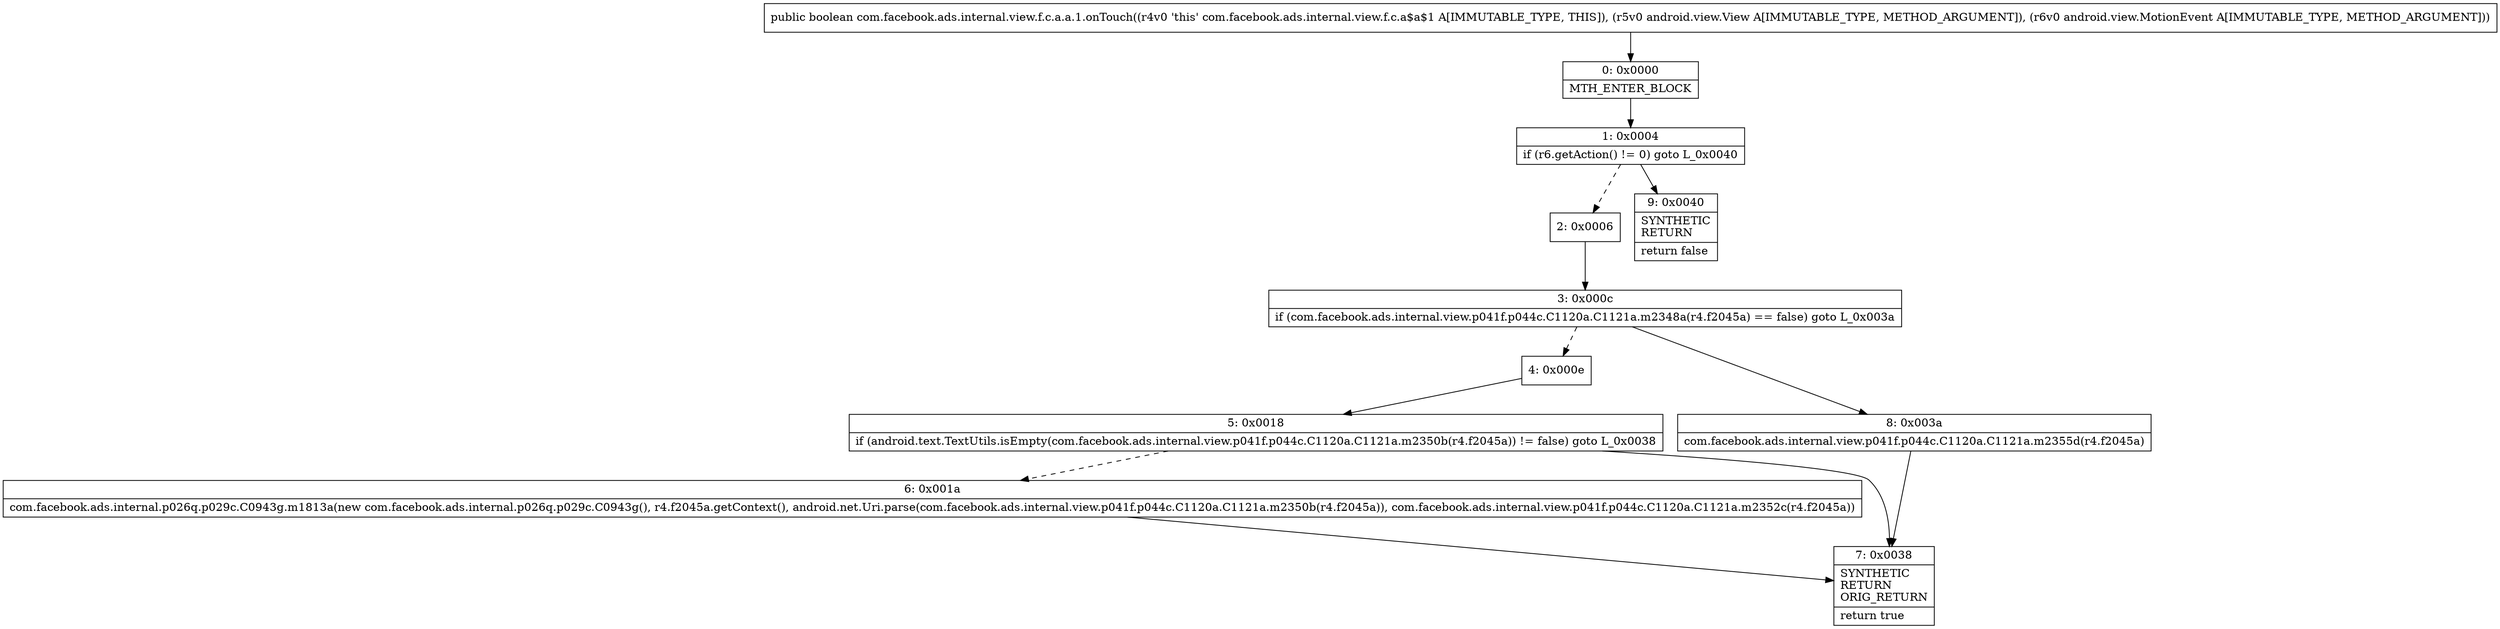 digraph "CFG forcom.facebook.ads.internal.view.f.c.a.a.1.onTouch(Landroid\/view\/View;Landroid\/view\/MotionEvent;)Z" {
Node_0 [shape=record,label="{0\:\ 0x0000|MTH_ENTER_BLOCK\l}"];
Node_1 [shape=record,label="{1\:\ 0x0004|if (r6.getAction() != 0) goto L_0x0040\l}"];
Node_2 [shape=record,label="{2\:\ 0x0006}"];
Node_3 [shape=record,label="{3\:\ 0x000c|if (com.facebook.ads.internal.view.p041f.p044c.C1120a.C1121a.m2348a(r4.f2045a) == false) goto L_0x003a\l}"];
Node_4 [shape=record,label="{4\:\ 0x000e}"];
Node_5 [shape=record,label="{5\:\ 0x0018|if (android.text.TextUtils.isEmpty(com.facebook.ads.internal.view.p041f.p044c.C1120a.C1121a.m2350b(r4.f2045a)) != false) goto L_0x0038\l}"];
Node_6 [shape=record,label="{6\:\ 0x001a|com.facebook.ads.internal.p026q.p029c.C0943g.m1813a(new com.facebook.ads.internal.p026q.p029c.C0943g(), r4.f2045a.getContext(), android.net.Uri.parse(com.facebook.ads.internal.view.p041f.p044c.C1120a.C1121a.m2350b(r4.f2045a)), com.facebook.ads.internal.view.p041f.p044c.C1120a.C1121a.m2352c(r4.f2045a))\l}"];
Node_7 [shape=record,label="{7\:\ 0x0038|SYNTHETIC\lRETURN\lORIG_RETURN\l|return true\l}"];
Node_8 [shape=record,label="{8\:\ 0x003a|com.facebook.ads.internal.view.p041f.p044c.C1120a.C1121a.m2355d(r4.f2045a)\l}"];
Node_9 [shape=record,label="{9\:\ 0x0040|SYNTHETIC\lRETURN\l|return false\l}"];
MethodNode[shape=record,label="{public boolean com.facebook.ads.internal.view.f.c.a.a.1.onTouch((r4v0 'this' com.facebook.ads.internal.view.f.c.a$a$1 A[IMMUTABLE_TYPE, THIS]), (r5v0 android.view.View A[IMMUTABLE_TYPE, METHOD_ARGUMENT]), (r6v0 android.view.MotionEvent A[IMMUTABLE_TYPE, METHOD_ARGUMENT])) }"];
MethodNode -> Node_0;
Node_0 -> Node_1;
Node_1 -> Node_2[style=dashed];
Node_1 -> Node_9;
Node_2 -> Node_3;
Node_3 -> Node_4[style=dashed];
Node_3 -> Node_8;
Node_4 -> Node_5;
Node_5 -> Node_6[style=dashed];
Node_5 -> Node_7;
Node_6 -> Node_7;
Node_8 -> Node_7;
}

